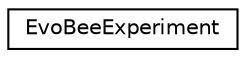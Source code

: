 digraph "Graphical Class Hierarchy"
{
 // LATEX_PDF_SIZE
  edge [fontname="Helvetica",fontsize="10",labelfontname="Helvetica",labelfontsize="10"];
  node [fontname="Helvetica",fontsize="10",shape=record];
  rankdir="LR";
  Node0 [label="EvoBeeExperiment",height=0.2,width=0.4,color="black", fillcolor="white", style="filled",URL="$classEvoBeeExperiment.html",tooltip=" "];
}
